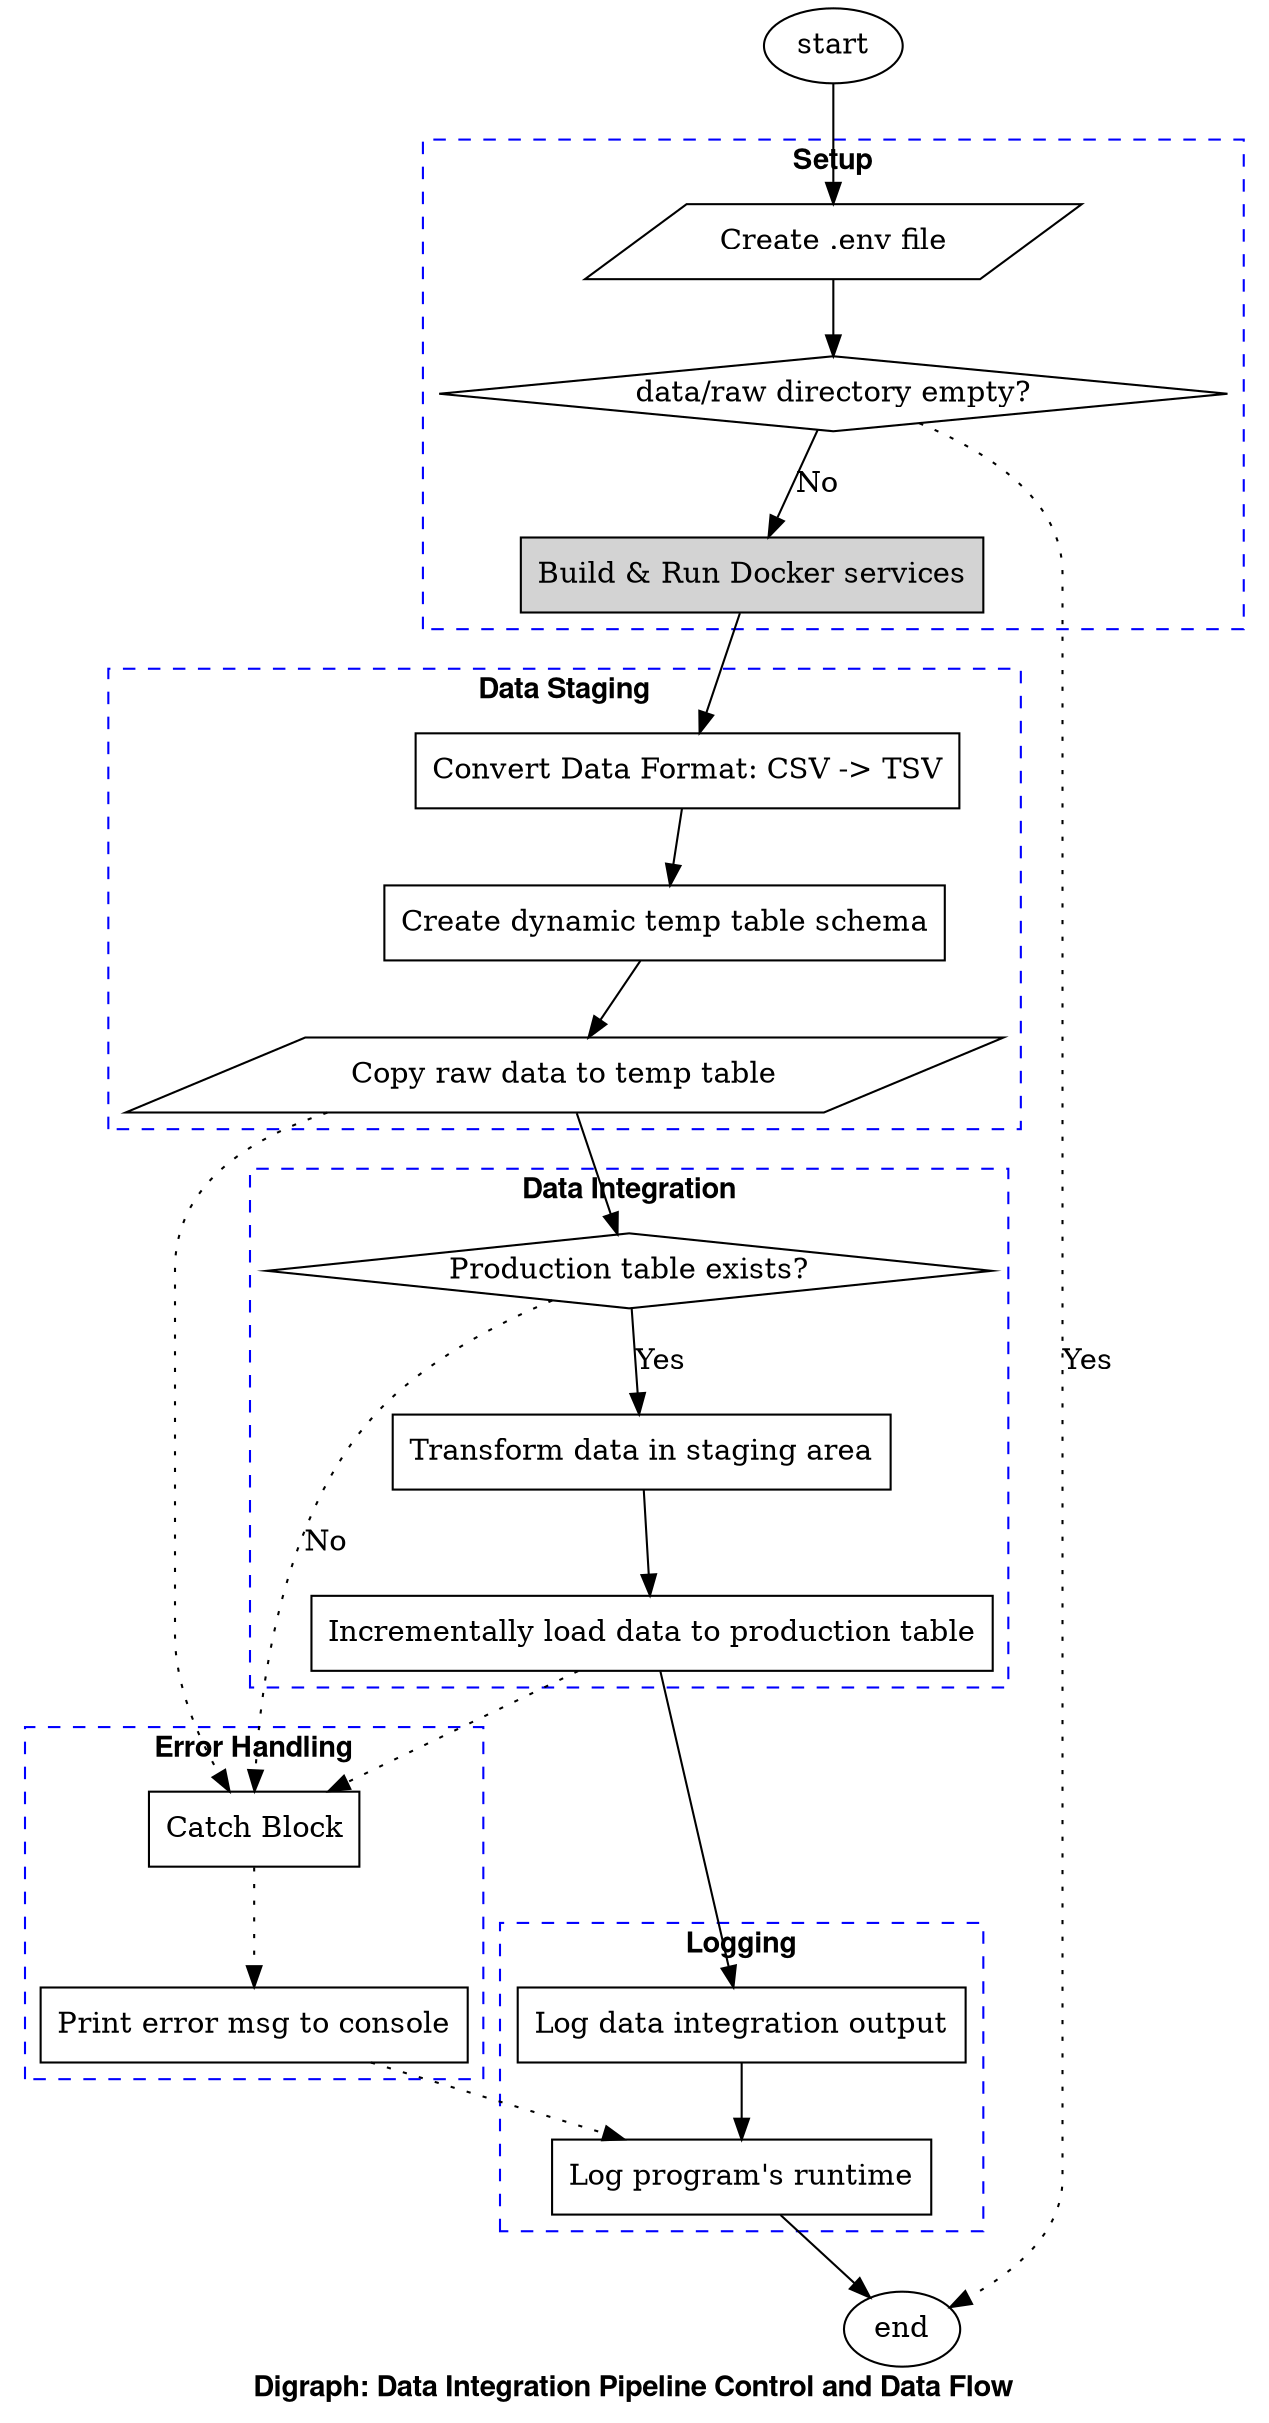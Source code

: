 digraph DataIntegratorProgram {
    label=< <B>Digraph: Data Integration Pipeline Control and Data Flow</B> >;
    node [shape=box];
    fontname="Helvetica,Arial,sans-serif"
    color=blue
    style=dashed

    subgraph cluster_Setup {
        label=< <B>Setup</B> >;
        CreateEnvFile [label="Create .env file", shape="parallelogram"];
        ConfirmRawZone [label="data/raw directory empty?", shape="diamond"];
        RunDocker [label="Build & Run Docker services", shape="rectangle", style=filled];
    }

    subgraph cluster_Staging {
        label=< <B>Data Staging</B> >;
        ChangeDataFormat [label="Convert Data Format: CSV -> TSV", shape="rectangle"];
        CreateSchema [label="Create dynamic temp table schema", shape="rectangle"];
        StageData [label="Copy raw data to temp table", shape="parallelogram"];
    }

    subgraph cluster_Integration {
        label=< <B>Data Integration</B> >;
        CheckProductionTable [label="Production table exists?", shape="diamond"];
        TransformStagedData [label="Transform data in staging area", shape="rectangle"];
        IntegrateData [label="Incrementally load data to production table", shape="rectangle"];
    }

    subgraph cluster_Logging {
        label=< <B>Logging</B> >;
        WriteFunction_DML [label="Log data integration output", shape="rectangle"];
        WriteFunction_Program [label="Log program's runtime", shape="rectangle"];
    }

    subgraph cluster_ErrorHandling {
        label=< <B>Error Handling</B> >;
        Catch [label="Catch Block", shape="rectangle"];
        PrintError [label="Print error msg to console", shape="rectangle"];
    }

    // Connections
    start -> CreateEnvFile;
    CreateEnvFile -> ConfirmRawZone;
    ConfirmRawZone -> RunDocker [label="No"];
    ConfirmRawZone -> end [label="Yes", style=dotted];
    RunDocker -> ChangeDataFormat;
    ChangeDataFormat -> CreateSchema;
    CreateSchema -> StageData;
    StageData -> CheckProductionTable;
    CheckProductionTable -> TransformStagedData [label="Yes"];
    TransformStagedData -> IntegrateData;
    IntegrateData -> WriteFunction_DML;
    WriteFunction_DML -> WriteFunction_Program;
    StageData -> Catch [style=dotted];
    IntegrateData -> Catch [style=dotted];
    CheckProductionTable -> Catch [label="No", style=dotted];
    Catch -> PrintError [style=dotted];
    PrintError -> WriteFunction_Program [style=dotted];
    WriteFunction_Program -> end
    
    start [shape=oval];
	end [shape=oval];
}
